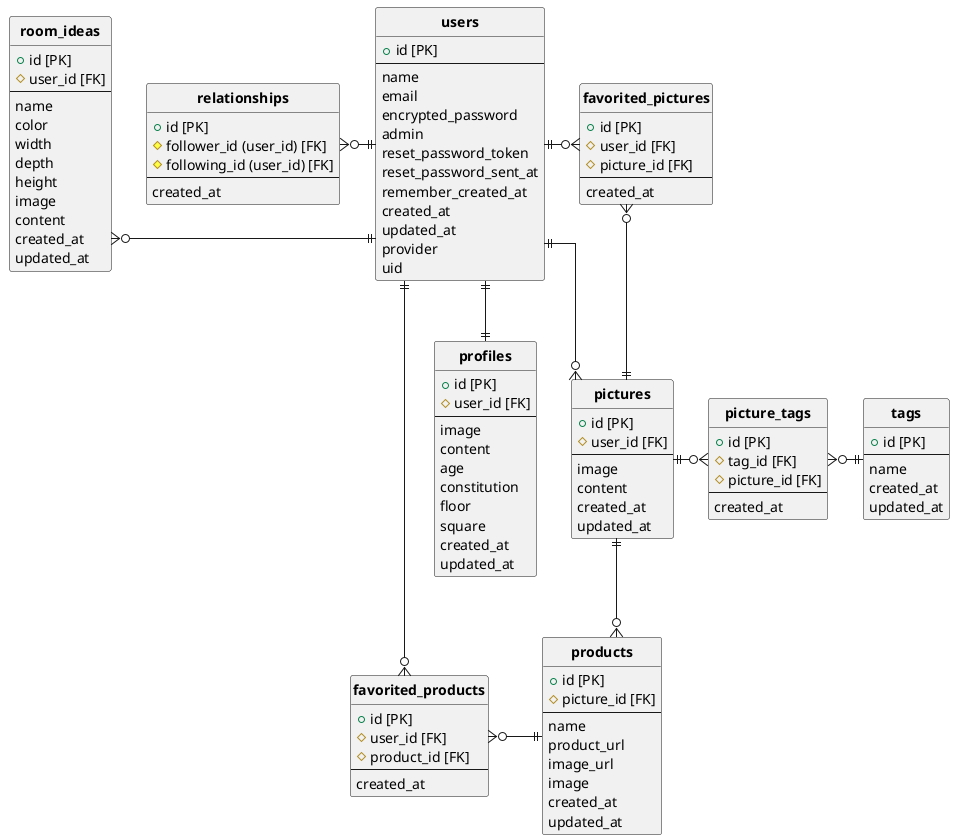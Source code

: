 ' option + D でプレビュー
' コマンドパレット　export Current File Diagrams
' titleは宣言文に使われているので、クオーテーションでごまかし
' アソシエーションの向き、左 -l-, 右 -r-, 上 -u-, 下 -d-

@startuml yonde
' hide the spot
hide circle

' avoid problems with angled crows feet
skinparam linetype ortho

entity "**users**" as users {
  + id [PK]
  --
  name
  email
  encrypted_password
  admin
  reset_password_token
  reset_password_sent_at
  remember_created_at
  created_at
  updated_at
  provider
  uid
}

entity "**profiles**" as profiles {
  + id [PK]
  # user_id [FK]
  --
  image
  content
  age
  constitution
  floor
  square
  created_at
  updated_at
}

entity "**room_ideas**" as room_ideas {
  + id [PK]
  # user_id [FK]
  --
  name
  color
  width
  depth
  height
  image
  content
  created_at
  updated_at
}

entity "**relationships**" as relationships {
  + id [PK]
  # follower_id (user_id) [FK]
  # following_id (user_id) [FK]
  --
  created_at
}

entity "**pictures**" as pictures	 {
  + id [PK]
  # user_id [FK]
  --
  image
  content
  created_at
  updated_at
}

entity "**favorited_pictures**" as favorited_pictures {
  + id [PK]
  # user_id [FK]
  # picture_id [FK]
  --
  created_at
}

entity "**products**" as products {
  + id [PK]
  # picture_id [FK]
  --
  name
  product_url
  image_url
  image
  created_at
  updated_at
}

entity "**favorited_products**" as favorited_products {
  + id [PK]
  # user_id [FK]
  # product_id [FK]
  --
  created_at
}

entity "**tags**" as tags {
  + id [PK]
  --
  name
  created_at
  updated_at
}

entity "**picture_tags**" as picture_tags {
  + id [PK]
  # tag_id [FK]
  # picture_id [FK]
  --
  created_at
}

users ||-l-o{ relationships
users ||-l-o{ room_ideas
users ||-r-o{ favorited_pictures
pictures ||-u-o{ favorited_pictures
pictures ||--o{ products
tags ||-l-o{ picture_tags
products ||-l-o{ favorited_products
users ||-d-o{ favorited_products
users ||--o{ pictures
pictures ||-r-o{ picture_tags
users ||--|| profiles

@enduml
